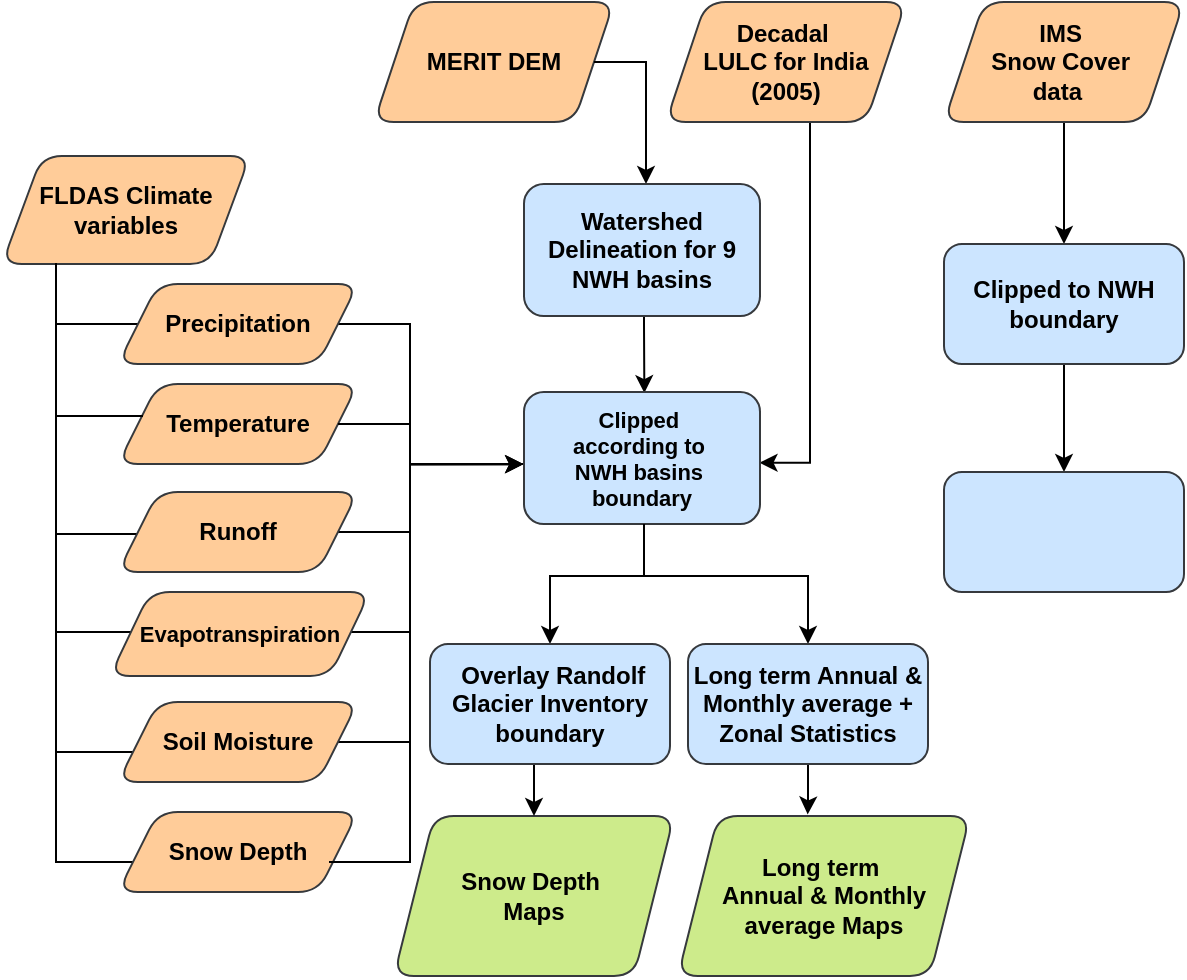 <mxfile version="24.7.5">
  <diagram name="Page-1" id="QUtDIccSRgERD6ln696T">
    <mxGraphModel dx="838" dy="446" grid="1" gridSize="10" guides="1" tooltips="1" connect="1" arrows="1" fold="1" page="1" pageScale="1" pageWidth="850" pageHeight="1100" math="0" shadow="0">
      <root>
        <mxCell id="0" />
        <mxCell id="1" parent="0" />
        <mxCell id="07gmpoXII292DJnsWcgK-1" value="FLDAS Climate variables" style="shape=parallelogram;perimeter=parallelogramPerimeter;whiteSpace=wrap;html=1;fixedSize=1;rounded=1;glass=0;strokeWidth=1;shadow=0;fillColor=#ffcc99;strokeColor=#36393d;fontStyle=1" parent="1" vertex="1">
          <mxGeometry x="116" y="180" width="124" height="54" as="geometry" />
        </mxCell>
        <mxCell id="07gmpoXII292DJnsWcgK-2" value="" style="shape=partialRectangle;whiteSpace=wrap;html=1;bottom=0;right=0;fillColor=none;rotation=-90;fontStyle=1" parent="1" vertex="1">
          <mxGeometry x="158" y="219" width="30" height="60" as="geometry" />
        </mxCell>
        <mxCell id="07gmpoXII292DJnsWcgK-3" style="edgeStyle=orthogonalEdgeStyle;rounded=0;orthogonalLoop=1;jettySize=auto;html=1;entryX=0;entryY=0.5;entryDx=0;entryDy=0;fontStyle=1" parent="1" source="07gmpoXII292DJnsWcgK-4" edge="1">
          <mxGeometry relative="1" as="geometry">
            <mxPoint x="422" y="334" as="targetPoint" />
            <Array as="points">
              <mxPoint x="320" y="264" />
              <mxPoint x="320" y="334" />
            </Array>
          </mxGeometry>
        </mxCell>
        <mxCell id="07gmpoXII292DJnsWcgK-4" value="Precipitation" style="shape=parallelogram;perimeter=parallelogramPerimeter;whiteSpace=wrap;html=1;fixedSize=1;rounded=1;glass=0;strokeWidth=1;shadow=0;fillColor=#ffcc99;strokeColor=#36393d;fontStyle=1" parent="1" vertex="1">
          <mxGeometry x="174" y="244" width="120" height="40" as="geometry" />
        </mxCell>
        <mxCell id="07gmpoXII292DJnsWcgK-6" value="Temperature" style="shape=parallelogram;perimeter=parallelogramPerimeter;whiteSpace=wrap;html=1;fixedSize=1;rounded=1;glass=0;strokeWidth=1;shadow=0;fillColor=#ffcc99;strokeColor=#36393d;fontStyle=1" parent="1" vertex="1">
          <mxGeometry x="174" y="294" width="120" height="40" as="geometry" />
        </mxCell>
        <mxCell id="07gmpoXII292DJnsWcgK-7" value="" style="shape=partialRectangle;whiteSpace=wrap;html=1;bottom=0;right=0;fillColor=none;rotation=-90;fontStyle=1" parent="1" vertex="1">
          <mxGeometry x="144" y="310" width="58" height="60" as="geometry" />
        </mxCell>
        <mxCell id="07gmpoXII292DJnsWcgK-8" style="edgeStyle=orthogonalEdgeStyle;rounded=0;orthogonalLoop=1;jettySize=auto;html=1;fontStyle=1" parent="1" source="07gmpoXII292DJnsWcgK-9" edge="1">
          <mxGeometry relative="1" as="geometry">
            <Array as="points">
              <mxPoint x="320" y="368" />
              <mxPoint x="320" y="334" />
            </Array>
            <mxPoint x="422" y="334" as="targetPoint" />
          </mxGeometry>
        </mxCell>
        <mxCell id="07gmpoXII292DJnsWcgK-9" value="Runoff" style="shape=parallelogram;perimeter=parallelogramPerimeter;whiteSpace=wrap;html=1;fixedSize=1;rounded=1;glass=0;strokeWidth=1;shadow=0;fillColor=#ffcc99;strokeColor=#36393d;fontStyle=1" parent="1" vertex="1">
          <mxGeometry x="174" y="348" width="120" height="40" as="geometry" />
        </mxCell>
        <mxCell id="07gmpoXII292DJnsWcgK-10" value="" style="shape=partialRectangle;whiteSpace=wrap;html=1;bottom=0;right=0;fillColor=none;rotation=-90;fontStyle=1" parent="1" vertex="1">
          <mxGeometry x="144" y="359" width="58" height="60" as="geometry" />
        </mxCell>
        <mxCell id="07gmpoXII292DJnsWcgK-11" style="edgeStyle=orthogonalEdgeStyle;rounded=0;orthogonalLoop=1;jettySize=auto;html=1;fontStyle=1;entryX=-0.002;entryY=0.547;entryDx=0;entryDy=0;entryPerimeter=0;" parent="1" source="07gmpoXII292DJnsWcgK-12" target="MAml1XfjMAZWZLBs70uh-9" edge="1">
          <mxGeometry relative="1" as="geometry">
            <mxPoint x="464" y="334" as="targetPoint" />
            <Array as="points">
              <mxPoint x="320" y="418" />
              <mxPoint x="320" y="334" />
            </Array>
          </mxGeometry>
        </mxCell>
        <mxCell id="07gmpoXII292DJnsWcgK-12" value="&lt;font style=&quot;font-size: 11px;&quot;&gt;Evapotranspiration&lt;/font&gt;" style="shape=parallelogram;perimeter=parallelogramPerimeter;whiteSpace=wrap;html=1;fixedSize=1;rounded=1;glass=0;strokeWidth=1;shadow=0;fillColor=#ffcc99;strokeColor=#36393d;fontStyle=1" parent="1" vertex="1">
          <mxGeometry x="170" y="398" width="130" height="42" as="geometry" />
        </mxCell>
        <mxCell id="07gmpoXII292DJnsWcgK-13" value="" style="shape=partialRectangle;whiteSpace=wrap;html=1;bottom=0;right=0;fillColor=none;rotation=-90;fontStyle=1" parent="1" vertex="1">
          <mxGeometry x="140" y="415" width="66" height="60" as="geometry" />
        </mxCell>
        <mxCell id="07gmpoXII292DJnsWcgK-14" style="edgeStyle=orthogonalEdgeStyle;rounded=0;orthogonalLoop=1;jettySize=auto;html=1;fontStyle=1;entryX=-0.004;entryY=0.548;entryDx=0;entryDy=0;entryPerimeter=0;" parent="1" source="07gmpoXII292DJnsWcgK-15" target="MAml1XfjMAZWZLBs70uh-9" edge="1">
          <mxGeometry relative="1" as="geometry">
            <mxPoint x="400" y="350" as="targetPoint" />
            <Array as="points">
              <mxPoint x="320" y="473" />
              <mxPoint x="320" y="334" />
            </Array>
          </mxGeometry>
        </mxCell>
        <mxCell id="07gmpoXII292DJnsWcgK-15" value="Soil Moisture" style="shape=parallelogram;perimeter=parallelogramPerimeter;whiteSpace=wrap;html=1;fixedSize=1;rounded=1;glass=0;strokeWidth=1;shadow=0;fillColor=#ffcc99;strokeColor=#36393d;fontStyle=1" parent="1" vertex="1">
          <mxGeometry x="174" y="453" width="120" height="40" as="geometry" />
        </mxCell>
        <mxCell id="07gmpoXII292DJnsWcgK-18" value="" style="edgeStyle=orthogonalEdgeStyle;rounded=0;orthogonalLoop=1;jettySize=auto;html=1;entryX=0.51;entryY=0.008;entryDx=0;entryDy=0;entryPerimeter=0;fontStyle=1" parent="1" target="MAml1XfjMAZWZLBs70uh-9" edge="1">
          <mxGeometry relative="1" as="geometry">
            <Array as="points">
              <mxPoint x="437" y="264" />
              <mxPoint x="437" y="264" />
            </Array>
            <mxPoint x="437" y="244" as="sourcePoint" />
            <mxPoint x="437" y="304" as="targetPoint" />
          </mxGeometry>
        </mxCell>
        <mxCell id="07gmpoXII292DJnsWcgK-20" value="" style="edgeStyle=orthogonalEdgeStyle;rounded=0;orthogonalLoop=1;jettySize=auto;html=1;entryX=0.5;entryY=0;entryDx=0;entryDy=0;fontStyle=1" parent="1" target="07gmpoXII292DJnsWcgK-25" edge="1">
          <mxGeometry relative="1" as="geometry">
            <Array as="points">
              <mxPoint x="437" y="390" />
              <mxPoint x="519" y="390" />
            </Array>
            <mxPoint x="437" y="364" as="sourcePoint" />
          </mxGeometry>
        </mxCell>
        <mxCell id="07gmpoXII292DJnsWcgK-22" style="edgeStyle=orthogonalEdgeStyle;rounded=0;orthogonalLoop=1;jettySize=auto;html=1;exitX=1;exitY=0.5;exitDx=0;exitDy=0;fontStyle=1;entryX=-0.003;entryY=0.545;entryDx=0;entryDy=0;entryPerimeter=0;" parent="1" source="07gmpoXII292DJnsWcgK-6" target="MAml1XfjMAZWZLBs70uh-9" edge="1">
          <mxGeometry relative="1" as="geometry">
            <mxPoint x="410" y="334" as="targetPoint" />
            <mxPoint x="294" y="314" as="sourcePoint" />
            <Array as="points">
              <mxPoint x="320" y="314" />
              <mxPoint x="320" y="334" />
            </Array>
          </mxGeometry>
        </mxCell>
        <mxCell id="07gmpoXII292DJnsWcgK-24" value="Long term&amp;nbsp;&lt;div&gt;Annual &amp;amp; Monthly average Maps&lt;/div&gt;" style="shape=parallelogram;perimeter=parallelogramPerimeter;whiteSpace=wrap;html=1;fixedSize=1;rounded=1;glass=0;strokeWidth=1;shadow=0;fillColor=#cdeb8b;strokeColor=#36393d;fontStyle=1" parent="1" vertex="1">
          <mxGeometry x="454" y="510" width="146" height="80" as="geometry" />
        </mxCell>
        <mxCell id="MAml1XfjMAZWZLBs70uh-12" style="edgeStyle=orthogonalEdgeStyle;rounded=0;orthogonalLoop=1;jettySize=auto;html=1;entryX=0.444;entryY=-0.01;entryDx=0;entryDy=0;entryPerimeter=0;fontStyle=1" parent="1" source="07gmpoXII292DJnsWcgK-25" target="07gmpoXII292DJnsWcgK-24" edge="1">
          <mxGeometry relative="1" as="geometry" />
        </mxCell>
        <mxCell id="07gmpoXII292DJnsWcgK-25" value="Long term Annual &amp;amp; Monthly average + Zonal Statistics" style="whiteSpace=wrap;html=1;rounded=1;glass=0;strokeWidth=1;shadow=0;fillColor=#cce5ff;strokeColor=#36393d;fontStyle=1" parent="1" vertex="1">
          <mxGeometry x="459" y="424" width="120" height="60" as="geometry" />
        </mxCell>
        <mxCell id="07gmpoXII292DJnsWcgK-26" value="" style="shape=partialRectangle;whiteSpace=wrap;html=1;bottom=0;right=0;fillColor=none;rotation=-90;fontStyle=1" parent="1" vertex="1">
          <mxGeometry x="144" y="474" width="58" height="60" as="geometry" />
        </mxCell>
        <mxCell id="07gmpoXII292DJnsWcgK-27" value="Snow Depth" style="shape=parallelogram;perimeter=parallelogramPerimeter;whiteSpace=wrap;html=1;fixedSize=1;rounded=1;glass=0;strokeWidth=1;shadow=0;fillColor=#ffcc99;strokeColor=#36393d;fontStyle=1" parent="1" vertex="1">
          <mxGeometry x="174" y="508" width="120" height="40" as="geometry" />
        </mxCell>
        <mxCell id="07gmpoXII292DJnsWcgK-28" style="edgeStyle=orthogonalEdgeStyle;rounded=0;orthogonalLoop=1;jettySize=auto;html=1;entryX=0.998;entryY=0.536;entryDx=0;entryDy=0;entryPerimeter=0;fontStyle=1;exitX=0.425;exitY=0.979;exitDx=0;exitDy=0;exitPerimeter=0;" parent="1" target="MAml1XfjMAZWZLBs70uh-9" edge="1" source="MAml1XfjMAZWZLBs70uh-13">
          <mxGeometry relative="1" as="geometry">
            <Array as="points">
              <mxPoint x="520" y="162" />
              <mxPoint x="520" y="333" />
            </Array>
            <mxPoint x="575" y="164" as="sourcePoint" />
            <mxPoint x="487" y="334" as="targetPoint" />
          </mxGeometry>
        </mxCell>
        <mxCell id="07gmpoXII292DJnsWcgK-31" value="Snow Depth&amp;nbsp;&lt;div&gt;Maps&lt;/div&gt;" style="shape=parallelogram;perimeter=parallelogramPerimeter;whiteSpace=wrap;html=1;fixedSize=1;rounded=1;glass=0;strokeWidth=1;shadow=0;fillColor=#cdeb8b;strokeColor=#36393d;fontStyle=1" parent="1" vertex="1">
          <mxGeometry x="312" y="510" width="140" height="80" as="geometry" />
        </mxCell>
        <mxCell id="MAml1XfjMAZWZLBs70uh-5" value="&lt;div&gt;MERIT DEM&lt;/div&gt;" style="shape=parallelogram;perimeter=parallelogramPerimeter;whiteSpace=wrap;html=1;fixedSize=1;rounded=1;glass=0;strokeWidth=1;shadow=0;fillColor=#ffcc99;strokeColor=#36393d;fontStyle=1" parent="1" vertex="1">
          <mxGeometry x="302" y="103.02" width="120" height="60" as="geometry" />
        </mxCell>
        <mxCell id="MAml1XfjMAZWZLBs70uh-6" style="edgeStyle=orthogonalEdgeStyle;rounded=0;orthogonalLoop=1;jettySize=auto;html=1;entryX=0.592;entryY=-0.067;entryDx=0;entryDy=0;entryPerimeter=0;fontStyle=1" parent="1" source="MAml1XfjMAZWZLBs70uh-5" edge="1">
          <mxGeometry relative="1" as="geometry">
            <mxPoint x="437.04" y="194.0" as="targetPoint" />
            <Array as="points">
              <mxPoint x="438" y="133" />
              <mxPoint x="438" y="194" />
            </Array>
          </mxGeometry>
        </mxCell>
        <mxCell id="MAml1XfjMAZWZLBs70uh-8" value="Watershed Delineation for 9 NWH basins" style="rounded=1;whiteSpace=wrap;html=1;fontSize=12;glass=0;strokeWidth=1;shadow=0;fillColor=#cce5ff;strokeColor=#36393d;fontStyle=1" parent="1" vertex="1">
          <mxGeometry x="377" y="194" width="118" height="66" as="geometry" />
        </mxCell>
        <mxCell id="MAml1XfjMAZWZLBs70uh-9" value="&lt;font style=&quot;font-size: 11px;&quot;&gt;Clipped&amp;nbsp;&lt;/font&gt;&lt;div style=&quot;font-size: 11px;&quot;&gt;according to&amp;nbsp;&lt;/div&gt;&lt;div style=&quot;font-size: 11px;&quot;&gt;NWH basins&amp;nbsp;&lt;/div&gt;&lt;div style=&quot;font-size: 11px;&quot;&gt;boundary&lt;/div&gt;" style="rounded=1;whiteSpace=wrap;html=1;fontSize=12;glass=0;strokeWidth=1;shadow=0;fillColor=#cce5ff;strokeColor=#36393d;fontStyle=1" parent="1" vertex="1">
          <mxGeometry x="377" y="298" width="118" height="66" as="geometry" />
        </mxCell>
        <mxCell id="MAml1XfjMAZWZLBs70uh-10" value="" style="edgeStyle=orthogonalEdgeStyle;rounded=0;orthogonalLoop=1;jettySize=auto;html=1;entryX=0.5;entryY=0;entryDx=0;entryDy=0;exitX=0.5;exitY=1;exitDx=0;exitDy=0;fontStyle=1" parent="1" target="07gmpoXII292DJnsWcgK-32" edge="1">
          <mxGeometry relative="1" as="geometry">
            <mxPoint x="437" y="364" as="sourcePoint" />
            <mxPoint x="391" y="405" as="targetPoint" />
            <Array as="points">
              <mxPoint x="437" y="390" />
            </Array>
          </mxGeometry>
        </mxCell>
        <mxCell id="MAml1XfjMAZWZLBs70uh-11" style="edgeStyle=orthogonalEdgeStyle;rounded=0;orthogonalLoop=1;jettySize=auto;html=1;exitX=0.5;exitY=1;exitDx=0;exitDy=0;entryX=0.5;entryY=0;entryDx=0;entryDy=0;fontStyle=1" parent="1" source="07gmpoXII292DJnsWcgK-32" target="07gmpoXII292DJnsWcgK-31" edge="1">
          <mxGeometry relative="1" as="geometry" />
        </mxCell>
        <mxCell id="07gmpoXII292DJnsWcgK-32" value="&amp;nbsp;Overlay Randolf Glacier Inventory boundary" style="whiteSpace=wrap;html=1;rounded=1;glass=0;strokeWidth=1;shadow=0;fillColor=#cce5ff;strokeColor=#36393d;fontStyle=1" parent="1" vertex="1">
          <mxGeometry x="330" y="424" width="120" height="60" as="geometry" />
        </mxCell>
        <mxCell id="MAml1XfjMAZWZLBs70uh-13" value="&lt;div&gt;Decadal&amp;nbsp;&lt;/div&gt;&lt;div&gt;LULC for India (2005)&lt;/div&gt;" style="shape=parallelogram;perimeter=parallelogramPerimeter;whiteSpace=wrap;html=1;fixedSize=1;rounded=1;glass=0;strokeWidth=1;shadow=0;fillColor=#ffcc99;strokeColor=#36393d;fontStyle=1" parent="1" vertex="1">
          <mxGeometry x="448" y="103.02" width="120" height="60" as="geometry" />
        </mxCell>
        <mxCell id="5M5wrSji2qeCkD0t40Yh-3" value="" style="shape=partialRectangle;whiteSpace=wrap;html=1;bottom=0;right=0;fillColor=none;rotation=-90;fontStyle=1" parent="1" vertex="1">
          <mxGeometry x="140" y="264" width="49" height="43" as="geometry" />
        </mxCell>
        <mxCell id="5M5wrSji2qeCkD0t40Yh-5" value="" style="shape=partialRectangle;whiteSpace=wrap;html=1;bottom=0;right=0;fillColor=none;rotation=-180;fontStyle=1" parent="1" vertex="1">
          <mxGeometry x="280" y="474" width="40" height="59" as="geometry" />
        </mxCell>
        <mxCell id="5M5wrSji2qeCkD0t40Yh-6" style="edgeStyle=orthogonalEdgeStyle;rounded=0;orthogonalLoop=1;jettySize=auto;html=1;exitX=0.5;exitY=0;exitDx=0;exitDy=0;entryX=0.485;entryY=0;entryDx=0;entryDy=0;entryPerimeter=0;" parent="1" source="5M5wrSji2qeCkD0t40Yh-5" target="5M5wrSji2qeCkD0t40Yh-5" edge="1">
          <mxGeometry relative="1" as="geometry" />
        </mxCell>
        <mxCell id="5t3jCof5IoFhCqDW-onn-3" value="" style="edgeStyle=orthogonalEdgeStyle;rounded=0;orthogonalLoop=1;jettySize=auto;html=1;" edge="1" parent="1" source="5t3jCof5IoFhCqDW-onn-1" target="5t3jCof5IoFhCqDW-onn-2">
          <mxGeometry relative="1" as="geometry" />
        </mxCell>
        <mxCell id="5t3jCof5IoFhCqDW-onn-1" value="&lt;div&gt;IMS&amp;nbsp;&lt;/div&gt;&lt;div&gt;Snow Cover&amp;nbsp;&lt;/div&gt;&lt;div&gt;data&amp;nbsp;&amp;nbsp;&lt;/div&gt;" style="shape=parallelogram;perimeter=parallelogramPerimeter;whiteSpace=wrap;html=1;fixedSize=1;rounded=1;glass=0;strokeWidth=1;shadow=0;fillColor=#ffcc99;strokeColor=#36393d;fontStyle=1" vertex="1" parent="1">
          <mxGeometry x="587" y="103.02" width="120" height="60" as="geometry" />
        </mxCell>
        <mxCell id="5t3jCof5IoFhCqDW-onn-5" value="" style="edgeStyle=orthogonalEdgeStyle;rounded=0;orthogonalLoop=1;jettySize=auto;html=1;" edge="1" parent="1" source="5t3jCof5IoFhCqDW-onn-2" target="5t3jCof5IoFhCqDW-onn-4">
          <mxGeometry relative="1" as="geometry" />
        </mxCell>
        <mxCell id="5t3jCof5IoFhCqDW-onn-2" value="Clipped to NWH boundary" style="whiteSpace=wrap;html=1;fillColor=#cce5ff;strokeColor=#36393d;rounded=1;glass=0;strokeWidth=1;shadow=0;fontStyle=1;" vertex="1" parent="1">
          <mxGeometry x="587" y="224.0" width="120" height="60" as="geometry" />
        </mxCell>
        <mxCell id="5t3jCof5IoFhCqDW-onn-4" value="" style="whiteSpace=wrap;html=1;fillColor=#cce5ff;strokeColor=#36393d;rounded=1;glass=0;strokeWidth=1;shadow=0;fontStyle=1;" vertex="1" parent="1">
          <mxGeometry x="587" y="338" width="120" height="60" as="geometry" />
        </mxCell>
      </root>
    </mxGraphModel>
  </diagram>
</mxfile>
